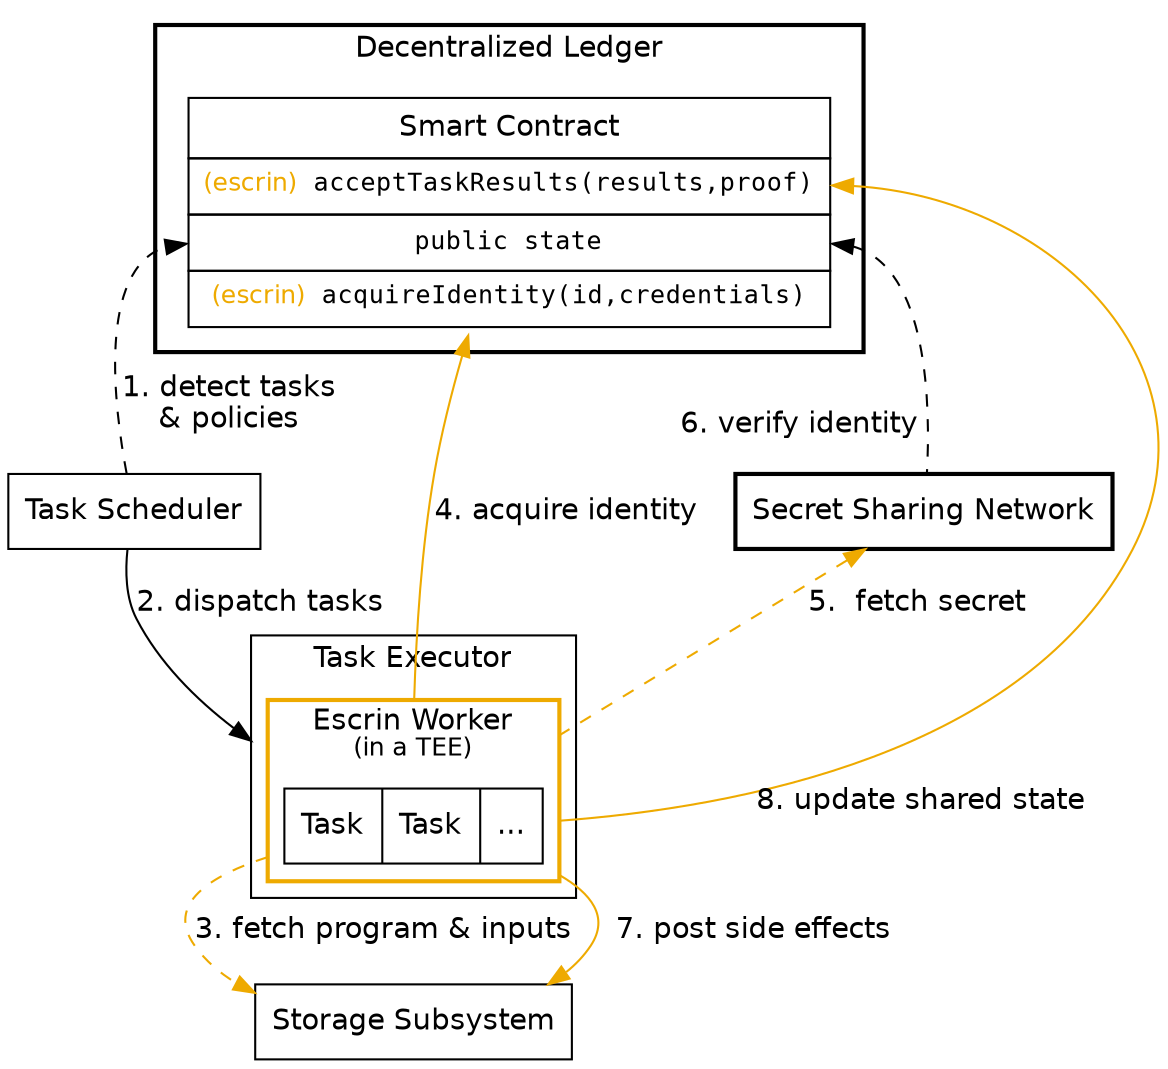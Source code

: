 digraph {
    graph [compound=true, fontname="Helvetica"]
    edge [fontname="Helvetica"]
    node [shape=record fontname="Helvetica"];

    orchestrator [label=<Task Scheduler>]
    agent;
    storage [label=<Storage Subsystem>]


    subgraph cluster_ledger {
        penwidth=2
        label=<Decentralized Ledger>
        agent [shape=none, label=<<TABLE BORDER="0" CELLBORDER="1" CELLSPACING="0" CELLPADDING="6">
      <tr><td>Smart Contract</td></tr>

      <TR><TD PORT="acceptTasks"><font color="#eeaa00" point-size="12">(escrin)  </font><font face="courier" point-size="12">acceptTaskResults(results,proof)</font></TD></TR>
      <TR><TD PORT="state"><font face="courier" point-size="12">public state</font></TD></TR>

      <TR><TD PORT="acquireIdentity"><font color="#eeaa00" point-size="12">(escrin)  </font><font face="courier" point-size="12">acquireIdentity(id,credentials)</font></TD></TR>
    </TABLE>>];
    }

    subgraph cluster_runner {
        label=<Task Executor>
        subgraph cluster_escrin {
            penwidth=2
            pencolor="#eeaa00"
            label=<Escrin Worker<br/><font point-size="12">(in a TEE)</font>>
            tasks [label=<Task|Task|...>]
        }
    }

    orchestrator -> agent:state  [label=<1. detect tasks<br/>&amp; policies>, style=dashed, constraint=false]
    orchestrator -> tasks [label=<2. dispatch tasks>, lhead=cluster_runner]

    km [label=<Secret Sharing Network>,penwidth=2]

    agent:approveSecret -> tasks [lhead=cluster_escrin, ltail=cluster_escrin, label=<4. acquire identity  >,dir=back,color="#eeaa00"]
    tasks -> storage [ltail=cluster_escrin,label=<3. fetch program &amp; inputs  >, style=dashed,color="#eeaa00"]
    tasks -> storage [ltail=cluster_escrin,label=<  7. post side effects>,color="#eeaa00"]
    tasks -> agent:acceptTasks [lhead=cluster_escrin, ltail=cluster_escrin, taillabel=<<br/>                     8. update shared state>,constraint=false,color="#eeaa00"]
    km -> tasks [lhead=cluster_escrin, ltail=cluster_escrin, label=< 5.  fetch secret>, style=dashed, dir=back, color="#eeaa00"]
    agent:state -> km [xlabel=<<br/><br/>6. verify identity>, dir=back, style=dashed]
}
